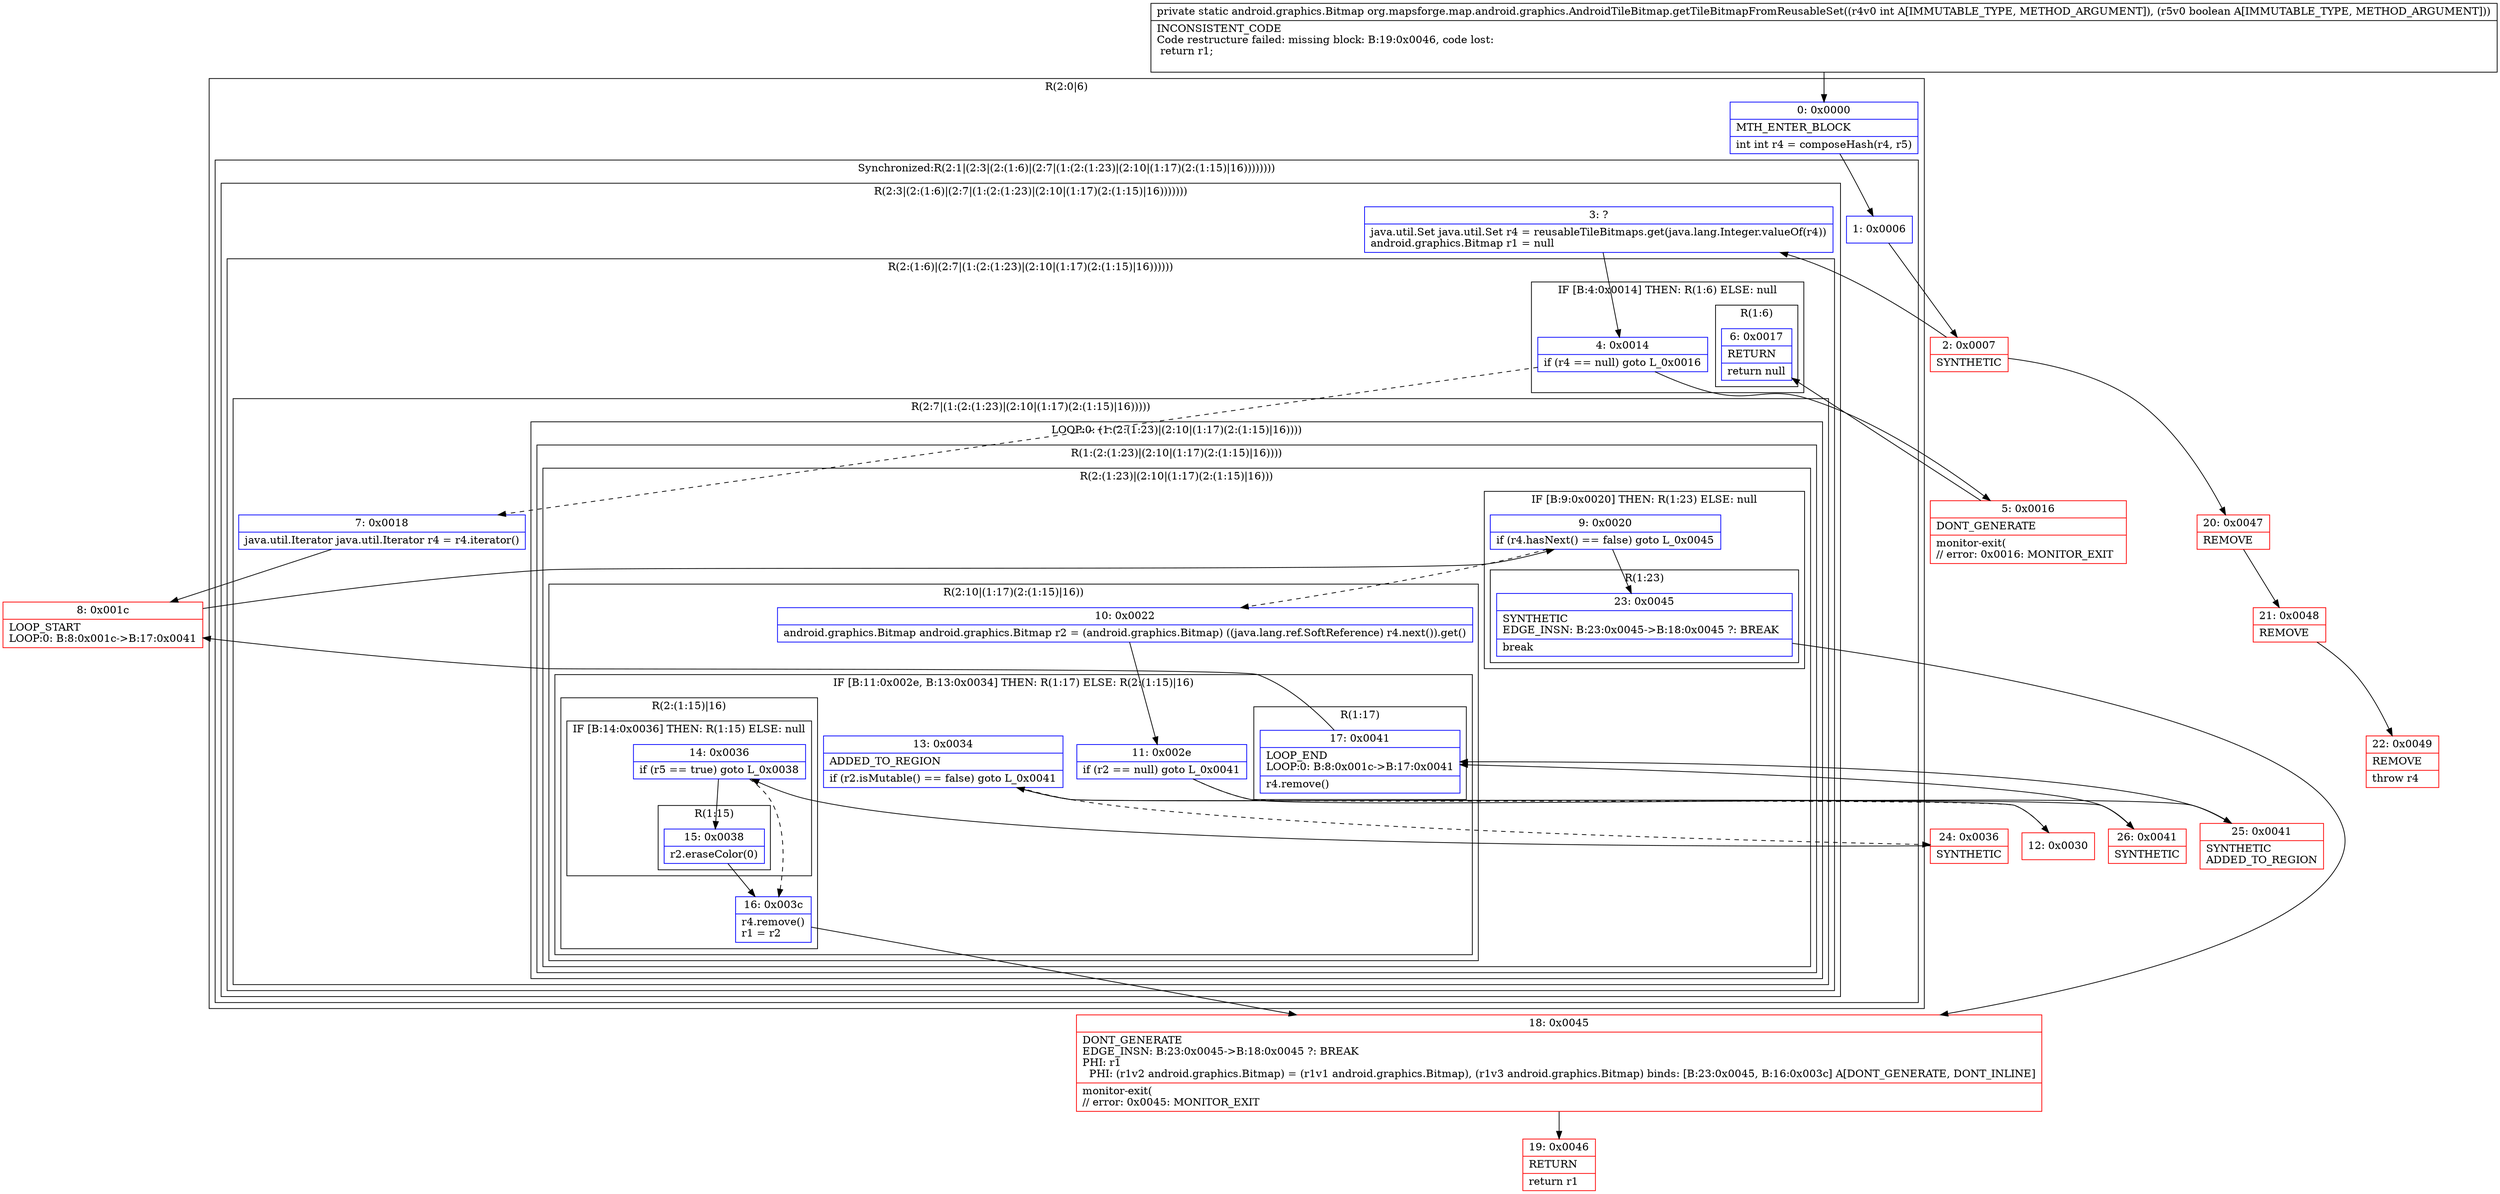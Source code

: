 digraph "CFG fororg.mapsforge.map.android.graphics.AndroidTileBitmap.getTileBitmapFromReusableSet(IZ)Landroid\/graphics\/Bitmap;" {
subgraph cluster_Region_1562140777 {
label = "R(2:0|6)";
node [shape=record,color=blue];
Node_0 [shape=record,label="{0\:\ 0x0000|MTH_ENTER_BLOCK\l|int int r4 = composeHash(r4, r5)\l}"];
subgraph cluster_SynchronizedRegion_217716631 {
label = "Synchronized:R(2:1|(2:3|(2:(1:6)|(2:7|(1:(2:(1:23)|(2:10|(1:17)(2:(1:15)|16))))))))";
node [shape=record,color=blue];
Node_1 [shape=record,label="{1\:\ 0x0006}"];
subgraph cluster_Region_1415708005 {
label = "R(2:3|(2:(1:6)|(2:7|(1:(2:(1:23)|(2:10|(1:17)(2:(1:15)|16)))))))";
node [shape=record,color=blue];
Node_3 [shape=record,label="{3\:\ ?|java.util.Set java.util.Set r4 = reusableTileBitmaps.get(java.lang.Integer.valueOf(r4))\landroid.graphics.Bitmap r1 = null\l}"];
subgraph cluster_Region_689590726 {
label = "R(2:(1:6)|(2:7|(1:(2:(1:23)|(2:10|(1:17)(2:(1:15)|16))))))";
node [shape=record,color=blue];
subgraph cluster_IfRegion_766208305 {
label = "IF [B:4:0x0014] THEN: R(1:6) ELSE: null";
node [shape=record,color=blue];
Node_4 [shape=record,label="{4\:\ 0x0014|if (r4 == null) goto L_0x0016\l}"];
subgraph cluster_Region_1942199162 {
label = "R(1:6)";
node [shape=record,color=blue];
Node_6 [shape=record,label="{6\:\ 0x0017|RETURN\l|return null\l}"];
}
}
subgraph cluster_Region_51442574 {
label = "R(2:7|(1:(2:(1:23)|(2:10|(1:17)(2:(1:15)|16)))))";
node [shape=record,color=blue];
Node_7 [shape=record,label="{7\:\ 0x0018|java.util.Iterator java.util.Iterator r4 = r4.iterator()\l}"];
subgraph cluster_LoopRegion_718680564 {
label = "LOOP:0: (1:(2:(1:23)|(2:10|(1:17)(2:(1:15)|16))))";
node [shape=record,color=blue];
subgraph cluster_Region_1993133462 {
label = "R(1:(2:(1:23)|(2:10|(1:17)(2:(1:15)|16))))";
node [shape=record,color=blue];
subgraph cluster_Region_228796136 {
label = "R(2:(1:23)|(2:10|(1:17)(2:(1:15)|16)))";
node [shape=record,color=blue];
subgraph cluster_IfRegion_1717603499 {
label = "IF [B:9:0x0020] THEN: R(1:23) ELSE: null";
node [shape=record,color=blue];
Node_9 [shape=record,label="{9\:\ 0x0020|if (r4.hasNext() == false) goto L_0x0045\l}"];
subgraph cluster_Region_1649701997 {
label = "R(1:23)";
node [shape=record,color=blue];
Node_23 [shape=record,label="{23\:\ 0x0045|SYNTHETIC\lEDGE_INSN: B:23:0x0045\-\>B:18:0x0045 ?: BREAK  \l|break\l}"];
}
}
subgraph cluster_Region_284464055 {
label = "R(2:10|(1:17)(2:(1:15)|16))";
node [shape=record,color=blue];
Node_10 [shape=record,label="{10\:\ 0x0022|android.graphics.Bitmap android.graphics.Bitmap r2 = (android.graphics.Bitmap) ((java.lang.ref.SoftReference) r4.next()).get()\l}"];
subgraph cluster_IfRegion_660321338 {
label = "IF [B:11:0x002e, B:13:0x0034] THEN: R(1:17) ELSE: R(2:(1:15)|16)";
node [shape=record,color=blue];
Node_11 [shape=record,label="{11\:\ 0x002e|if (r2 == null) goto L_0x0041\l}"];
Node_13 [shape=record,label="{13\:\ 0x0034|ADDED_TO_REGION\l|if (r2.isMutable() == false) goto L_0x0041\l}"];
subgraph cluster_Region_352095908 {
label = "R(1:17)";
node [shape=record,color=blue];
Node_17 [shape=record,label="{17\:\ 0x0041|LOOP_END\lLOOP:0: B:8:0x001c\-\>B:17:0x0041\l|r4.remove()\l}"];
}
subgraph cluster_Region_1035060397 {
label = "R(2:(1:15)|16)";
node [shape=record,color=blue];
subgraph cluster_IfRegion_2031525954 {
label = "IF [B:14:0x0036] THEN: R(1:15) ELSE: null";
node [shape=record,color=blue];
Node_14 [shape=record,label="{14\:\ 0x0036|if (r5 == true) goto L_0x0038\l}"];
subgraph cluster_Region_1169973678 {
label = "R(1:15)";
node [shape=record,color=blue];
Node_15 [shape=record,label="{15\:\ 0x0038|r2.eraseColor(0)\l}"];
}
}
Node_16 [shape=record,label="{16\:\ 0x003c|r4.remove()\lr1 = r2\l}"];
}
}
}
}
}
}
}
}
}
}
}
Node_2 [shape=record,color=red,label="{2\:\ 0x0007|SYNTHETIC\l}"];
Node_5 [shape=record,color=red,label="{5\:\ 0x0016|DONT_GENERATE\l|monitor\-exit(\l\/\/ error: 0x0016: MONITOR_EXIT  \l}"];
Node_8 [shape=record,color=red,label="{8\:\ 0x001c|LOOP_START\lLOOP:0: B:8:0x001c\-\>B:17:0x0041\l}"];
Node_12 [shape=record,color=red,label="{12\:\ 0x0030}"];
Node_18 [shape=record,color=red,label="{18\:\ 0x0045|DONT_GENERATE\lEDGE_INSN: B:23:0x0045\-\>B:18:0x0045 ?: BREAK  \lPHI: r1 \l  PHI: (r1v2 android.graphics.Bitmap) = (r1v1 android.graphics.Bitmap), (r1v3 android.graphics.Bitmap) binds: [B:23:0x0045, B:16:0x003c] A[DONT_GENERATE, DONT_INLINE]\l|monitor\-exit(\l\/\/ error: 0x0045: MONITOR_EXIT  \l}"];
Node_19 [shape=record,color=red,label="{19\:\ 0x0046|RETURN\l|return r1\l}"];
Node_20 [shape=record,color=red,label="{20\:\ 0x0047|REMOVE\l}"];
Node_21 [shape=record,color=red,label="{21\:\ 0x0048|REMOVE\l}"];
Node_22 [shape=record,color=red,label="{22\:\ 0x0049|REMOVE\l|throw r4\l}"];
Node_24 [shape=record,color=red,label="{24\:\ 0x0036|SYNTHETIC\l}"];
Node_25 [shape=record,color=red,label="{25\:\ 0x0041|SYNTHETIC\lADDED_TO_REGION\l}"];
Node_26 [shape=record,color=red,label="{26\:\ 0x0041|SYNTHETIC\l}"];
MethodNode[shape=record,label="{private static android.graphics.Bitmap org.mapsforge.map.android.graphics.AndroidTileBitmap.getTileBitmapFromReusableSet((r4v0 int A[IMMUTABLE_TYPE, METHOD_ARGUMENT]), (r5v0 boolean A[IMMUTABLE_TYPE, METHOD_ARGUMENT]))  | INCONSISTENT_CODE\lCode restructure failed: missing block: B:19:0x0046, code lost:\l    return r1;\l\l}"];
MethodNode -> Node_0;
Node_0 -> Node_1;
Node_1 -> Node_2;
Node_3 -> Node_4;
Node_4 -> Node_5;
Node_4 -> Node_7[style=dashed];
Node_7 -> Node_8;
Node_9 -> Node_10[style=dashed];
Node_9 -> Node_23;
Node_23 -> Node_18;
Node_10 -> Node_11;
Node_11 -> Node_12[style=dashed];
Node_11 -> Node_25;
Node_13 -> Node_24[style=dashed];
Node_13 -> Node_26;
Node_17 -> Node_8;
Node_14 -> Node_15;
Node_14 -> Node_16[style=dashed];
Node_15 -> Node_16;
Node_16 -> Node_18;
Node_2 -> Node_3;
Node_2 -> Node_20;
Node_5 -> Node_6;
Node_8 -> Node_9;
Node_12 -> Node_13;
Node_18 -> Node_19;
Node_20 -> Node_21;
Node_21 -> Node_22;
Node_24 -> Node_14;
Node_25 -> Node_17;
Node_26 -> Node_17;
}

